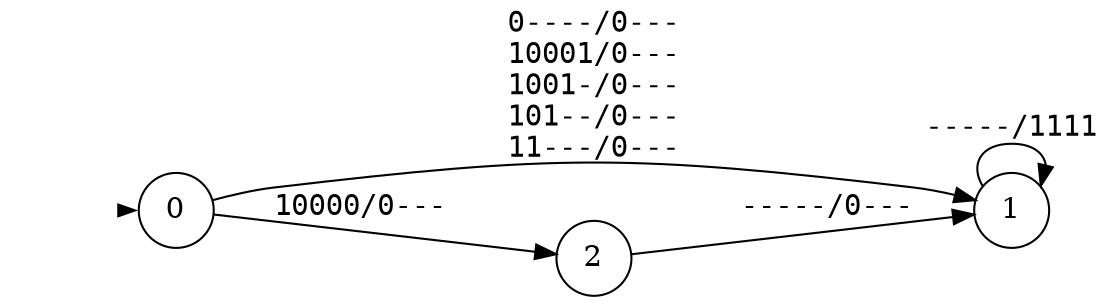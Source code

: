 digraph""{graph[rankdir=LR,ranksep=0.8,nodesep=0.2];node[shape=circle];edge[fontname=mono];init[shape=point,style=invis];0[label="0"];1[label="1"];2[label="2"];init->0[penwidth=0,tooltip="initialstate"];0->1[label="0----/0---\l10001/0---\l1001-/0---\l101--/0---\l11---/0---\l",labeltooltip="&#172;r1/&#172;s1&#10;r1&#8743;&#172;r2&#8743;&#172;r3&#8743;&#172;r4&#8743;r5/&#172;s1&#10;r1&#8743;&#172;r2&#8743;&#172;r3&#8743;r4/&#172;s1&#10;r1&#8743;&#172;r2&#8743;r3/&#172;s1&#10;r1&#8743;r2/&#172;s1&#10;"];0->2[label="10000/0---\l",labeltooltip="r1&#8743;&#172;r2&#8743;&#172;r3&#8743;&#172;r4&#8743;&#172;r5/&#172;s1&#10;"];1->1[label="-----/1111\l",labeltooltip="&#8868;/s1&#8743;s2&#8743;s3&#8743;s4&#10;"];2->1[label="-----/0---\l",labeltooltip="&#8868;/&#172;s1&#10;"];}